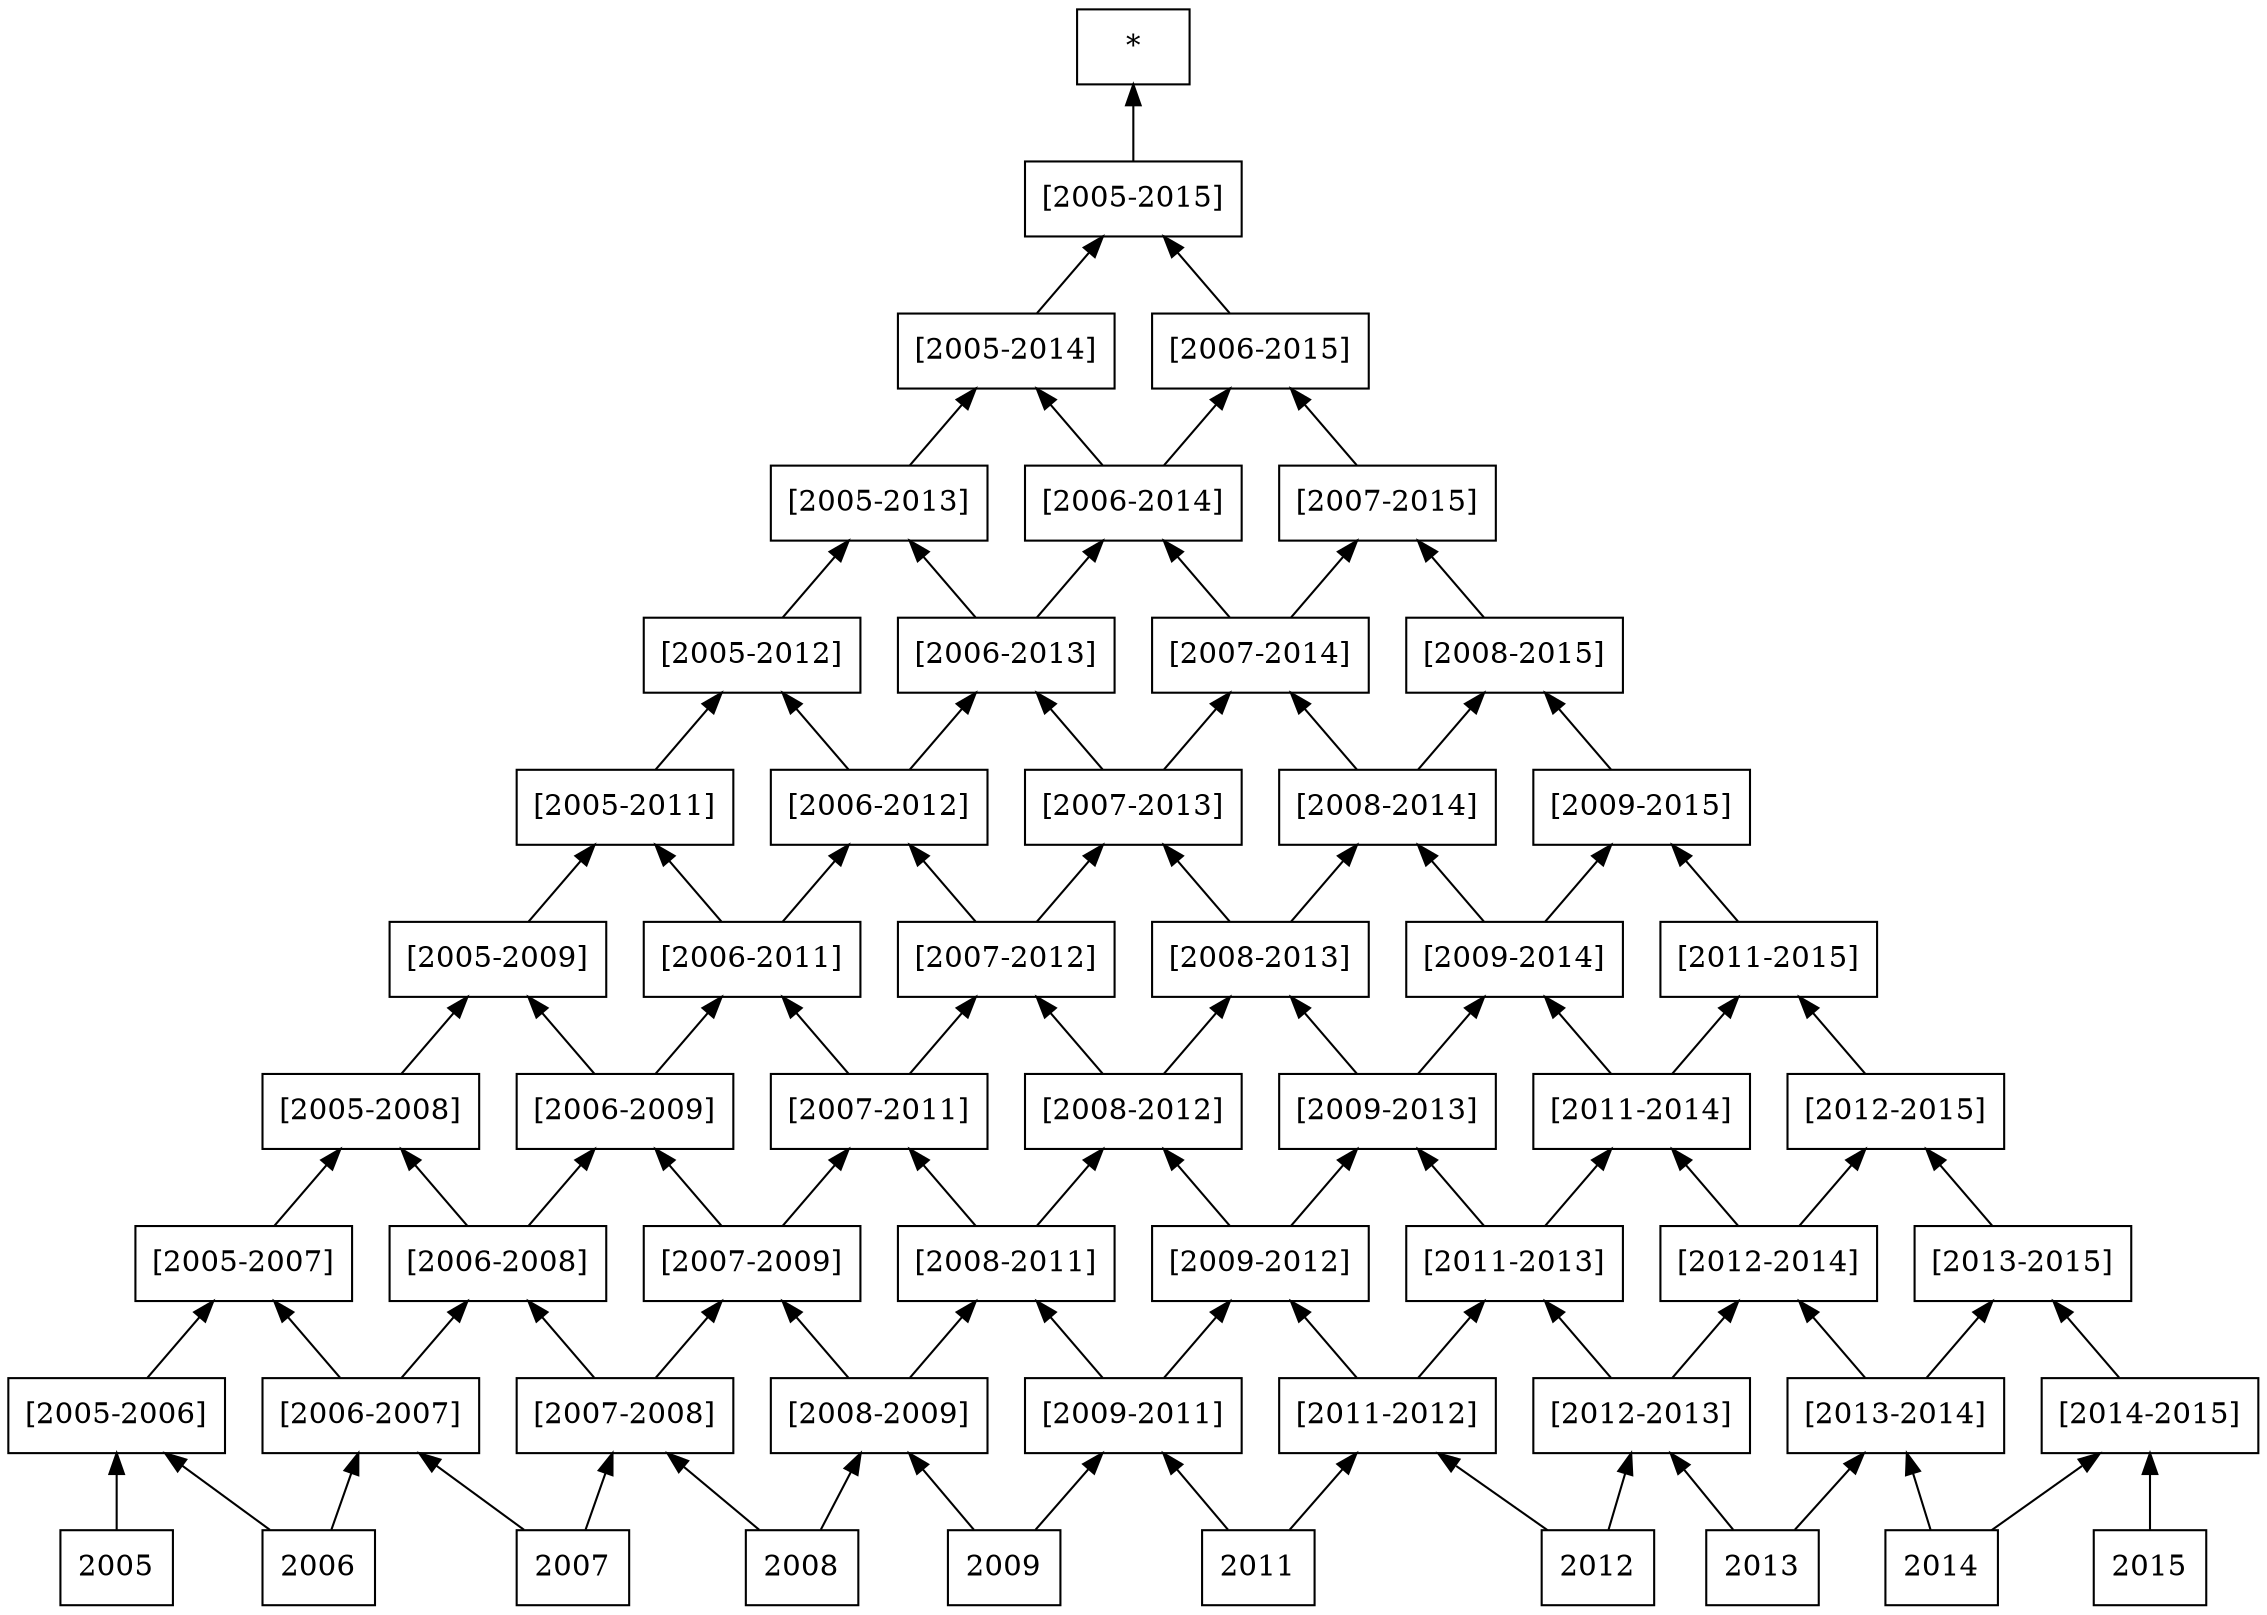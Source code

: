 digraph G { 
 rankdir=BT; 
 subgraph ba { 
1 [shape=record,label="{2005}"]; 
2 [shape=record,label="{2006}"]; 
3 [shape=record,label="{2007}"]; 
4 [shape=record,label="{2008}"]; 
5 [shape=record,label="{2009}"]; 
6 [shape=record,label="{2011}"]; 
7 [shape=record,label="{2012}"]; 
8 [shape=record,label="{2013}"]; 
9 [shape=record,label="{2014}"]; 
10 [shape=record,label="{2015}"]; 
11 [shape=record,label="{[2005-2006]}"];
12 [shape=record,label="{[2006-2007]}"];
13 [shape=record,label="{[2007-2008]}"];
14 [shape=record,label="{[2008-2009]}"];
15 [shape=record,label="{[2009-2011]}"];
16 [shape=record,label="{[2011-2012]}"];
17 [shape=record,label="{[2012-2013]}"];
18 [shape=record,label="{[2013-2014]}"];
19 [shape=record,label="{[2014-2015]}"];
1 -> 11
2 -> 11
2 -> 12
3 -> 12
3 -> 13
4 -> 13
4 -> 14
5 -> 14
5 -> 15
6 -> 15
6 -> 16
7 -> 16
7 -> 17
8 -> 17
8 -> 18
9 -> 18
9 -> 19
10 -> 19
20 [shape=record,label="{[2005-2007]}"];
21 [shape=record,label="{[2006-2008]}"];
22 [shape=record,label="{[2007-2009]}"];
23 [shape=record,label="{[2008-2011]}"];
24 [shape=record,label="{[2009-2012]}"];
25 [shape=record,label="{[2011-2013]}"];
26 [shape=record,label="{[2012-2014]}"];
27 [shape=record,label="{[2013-2015]}"];
11 -> 20
12 -> 20
12 -> 21
13 -> 21
13 -> 22
14 -> 22
14 -> 23
15 -> 23
15 -> 24
16 -> 24
16 -> 25
17 -> 25
17 -> 26
18 -> 26
18 -> 27
19 -> 27
28 [shape=record,label="{[2005-2008]}"];
29 [shape=record,label="{[2006-2009]}"];
30 [shape=record,label="{[2007-2011]}"];
31 [shape=record,label="{[2008-2012]}"];
32 [shape=record,label="{[2009-2013]}"];
33 [shape=record,label="{[2011-2014]}"];
34 [shape=record,label="{[2012-2015]}"];
20 -> 28
21 -> 28
21 -> 29
22 -> 29
22 -> 30
23 -> 30
23 -> 31
24 -> 31
24 -> 32
25 -> 32
25 -> 33
26 -> 33
26 -> 34
27 -> 34
35 [shape=record,label="{[2005-2009]}"];
36 [shape=record,label="{[2006-2011]}"];
37 [shape=record,label="{[2007-2012]}"];
38 [shape=record,label="{[2008-2013]}"];
39 [shape=record,label="{[2009-2014]}"];
40 [shape=record,label="{[2011-2015]}"];
28 -> 35
29 -> 35
29 -> 36
30 -> 36
30 -> 37
31 -> 37
31 -> 38
32 -> 38
32 -> 39
33 -> 39
33 -> 40
34 -> 40
41 [shape=record,label="{[2005-2011]}"];
42 [shape=record,label="{[2006-2012]}"];
43 [shape=record,label="{[2007-2013]}"];
44 [shape=record,label="{[2008-2014]}"];
45 [shape=record,label="{[2009-2015]}"];
35 -> 41
36 -> 41
36 -> 42
37 -> 42
37 -> 43
38 -> 43
38 -> 44
39 -> 44
39 -> 45
40 -> 45
46 [shape=record,label="{[2005-2012]}"];
47 [shape=record,label="{[2006-2013]}"];
48 [shape=record,label="{[2007-2014]}"];
49 [shape=record,label="{[2008-2015]}"];
41 -> 46
42 -> 46
42 -> 47
43 -> 47
43 -> 48
44 -> 48
44 -> 49
45 -> 49
50 [shape=record,label="{[2005-2013]}"];
51 [shape=record,label="{[2006-2014]}"];
52 [shape=record,label="{[2007-2015]}"];
46 -> 50
47 -> 50
47 -> 51
48 -> 51
48 -> 52
49 -> 52
53 [shape=record,label="{[2005-2014]}"];
54 [shape=record,label="{[2006-2015]}"];
50 -> 53
51 -> 53
51 -> 54
52 -> 54
55 [shape=record,label="{[2005-2015]}"];
53 -> 55
54 -> 55
56 [shape=record,label="{*}"];
55 -> 56}}